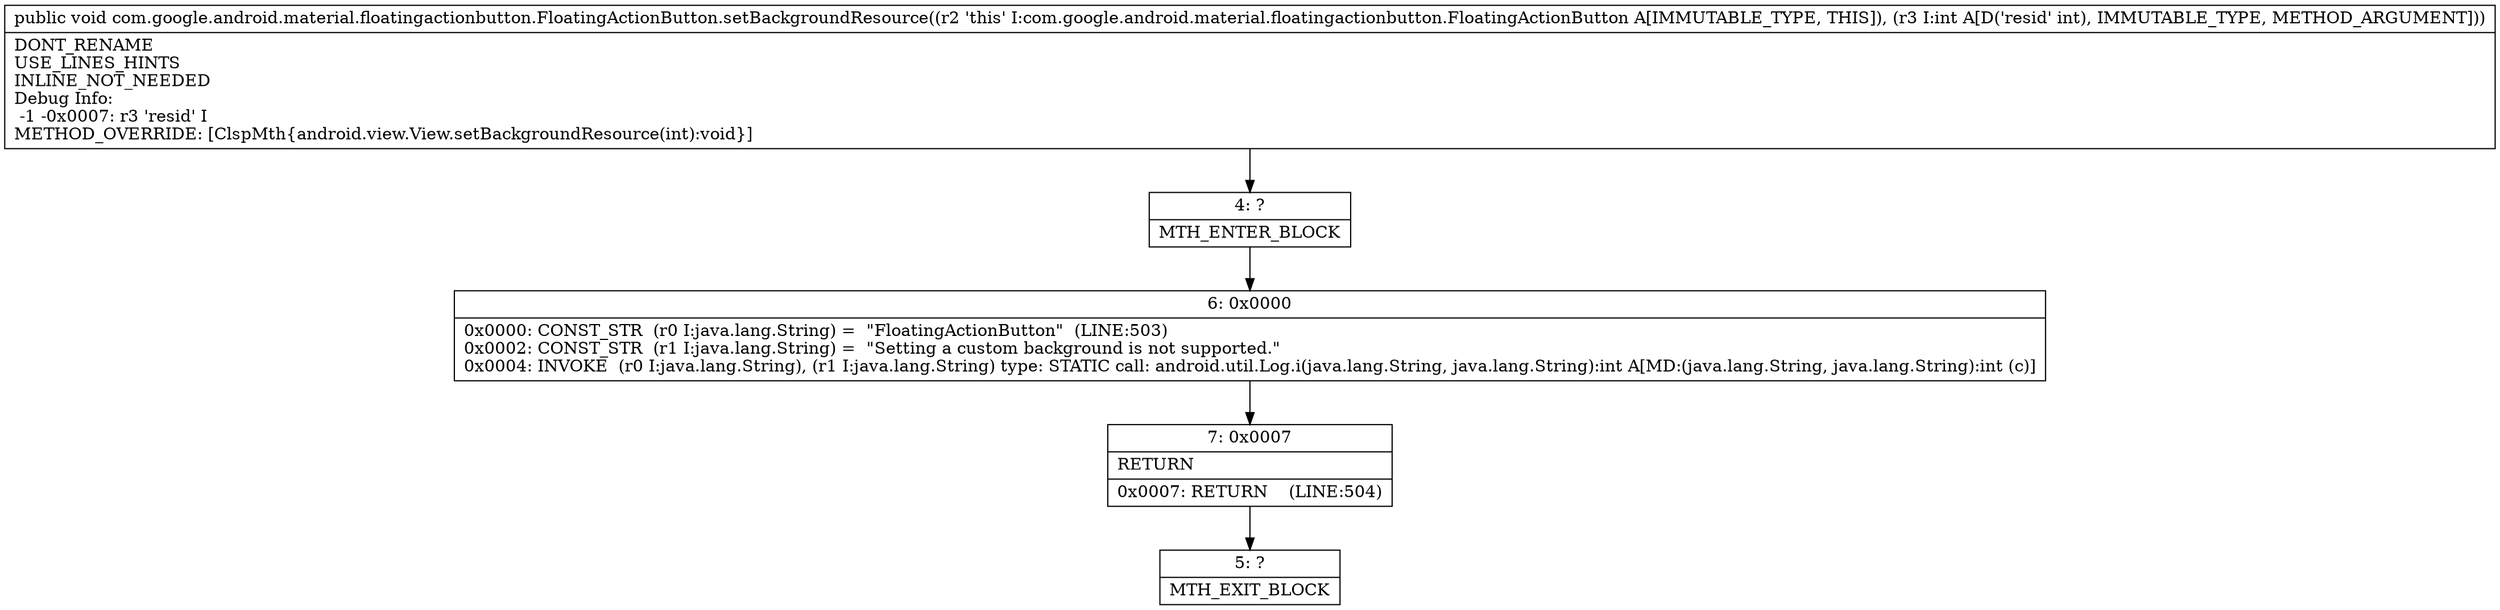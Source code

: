 digraph "CFG forcom.google.android.material.floatingactionbutton.FloatingActionButton.setBackgroundResource(I)V" {
Node_4 [shape=record,label="{4\:\ ?|MTH_ENTER_BLOCK\l}"];
Node_6 [shape=record,label="{6\:\ 0x0000|0x0000: CONST_STR  (r0 I:java.lang.String) =  \"FloatingActionButton\"  (LINE:503)\l0x0002: CONST_STR  (r1 I:java.lang.String) =  \"Setting a custom background is not supported.\" \l0x0004: INVOKE  (r0 I:java.lang.String), (r1 I:java.lang.String) type: STATIC call: android.util.Log.i(java.lang.String, java.lang.String):int A[MD:(java.lang.String, java.lang.String):int (c)]\l}"];
Node_7 [shape=record,label="{7\:\ 0x0007|RETURN\l|0x0007: RETURN    (LINE:504)\l}"];
Node_5 [shape=record,label="{5\:\ ?|MTH_EXIT_BLOCK\l}"];
MethodNode[shape=record,label="{public void com.google.android.material.floatingactionbutton.FloatingActionButton.setBackgroundResource((r2 'this' I:com.google.android.material.floatingactionbutton.FloatingActionButton A[IMMUTABLE_TYPE, THIS]), (r3 I:int A[D('resid' int), IMMUTABLE_TYPE, METHOD_ARGUMENT]))  | DONT_RENAME\lUSE_LINES_HINTS\lINLINE_NOT_NEEDED\lDebug Info:\l  \-1 \-0x0007: r3 'resid' I\lMETHOD_OVERRIDE: [ClspMth\{android.view.View.setBackgroundResource(int):void\}]\l}"];
MethodNode -> Node_4;Node_4 -> Node_6;
Node_6 -> Node_7;
Node_7 -> Node_5;
}

